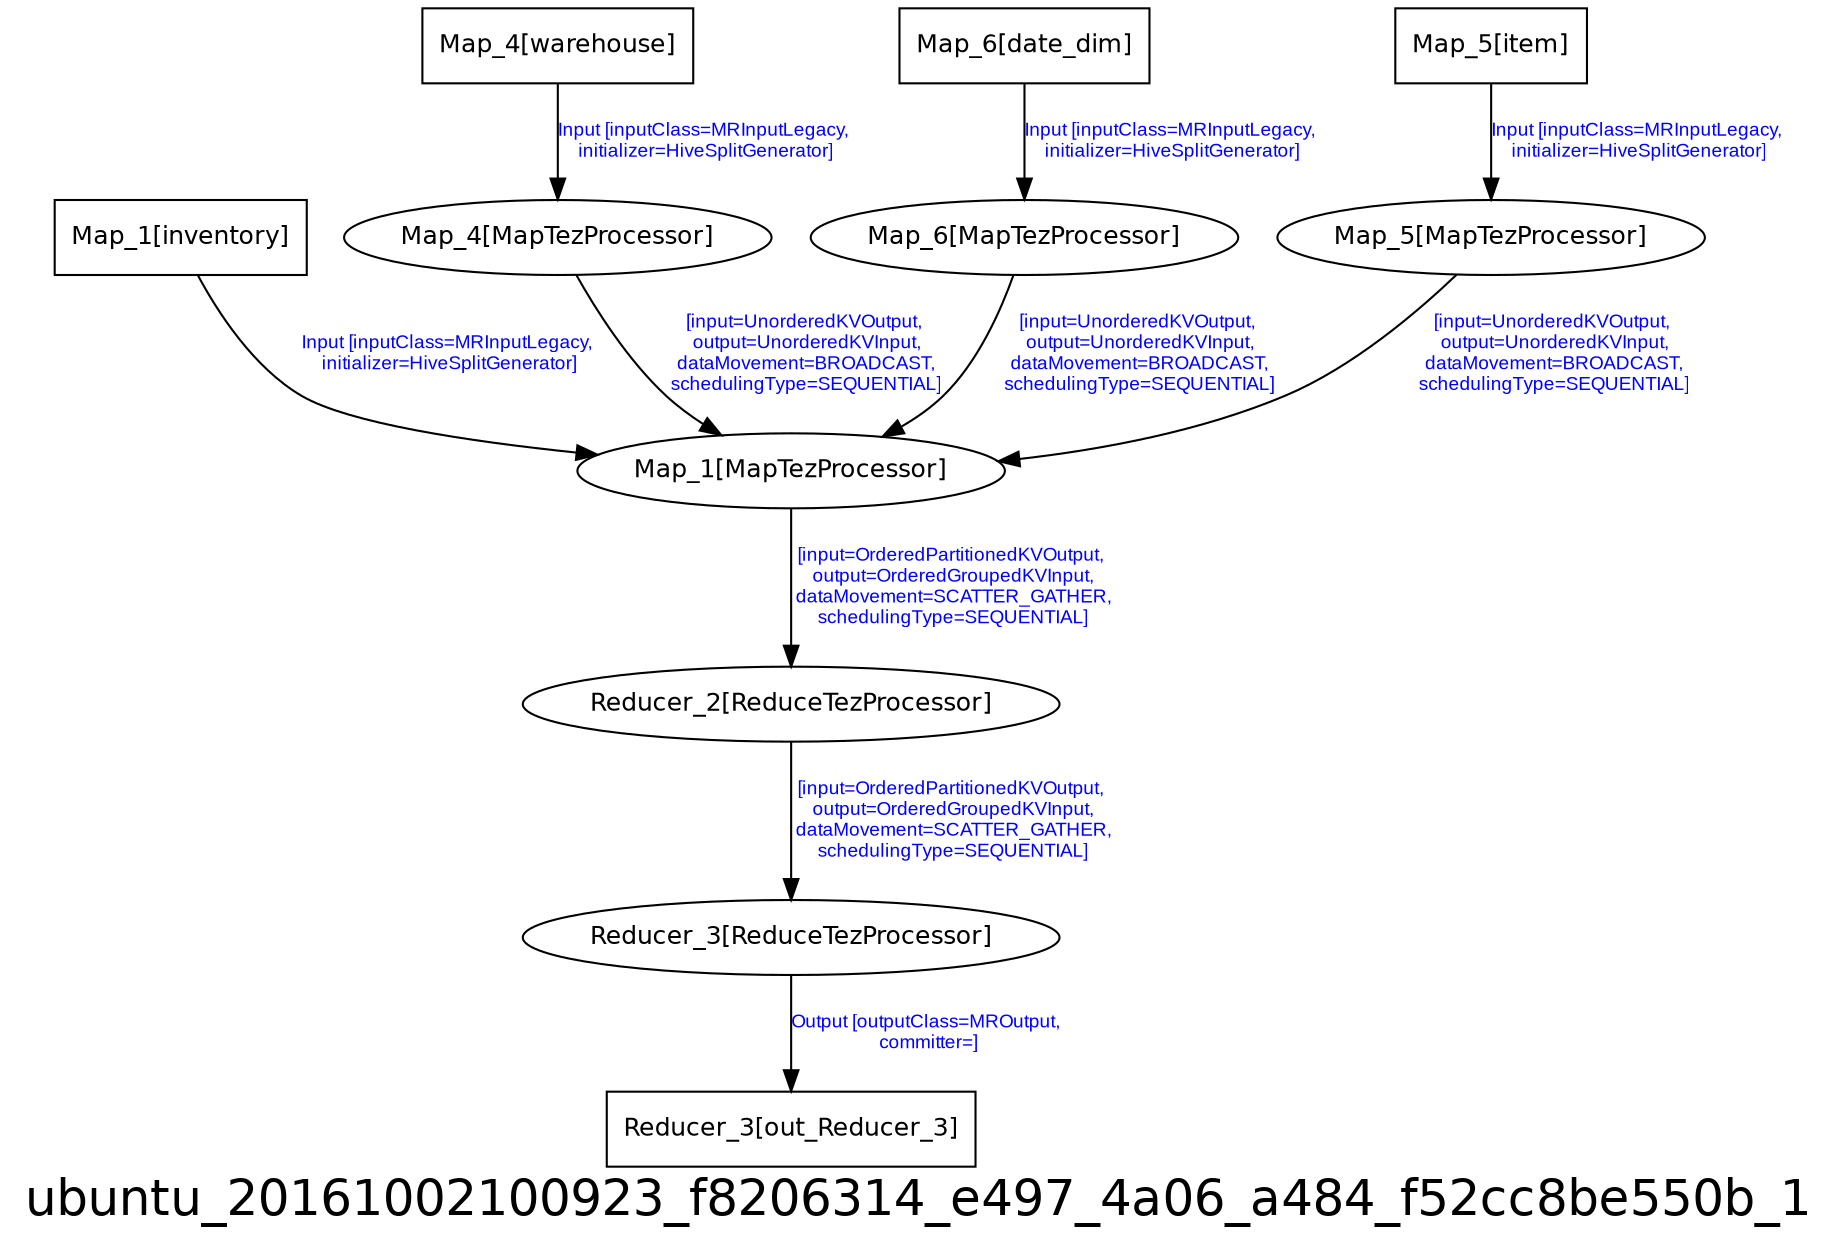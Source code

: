 digraph ubuntu_20161002100923_f8206314_e497_4a06_a484_f52cc8be550b_1 {
graph [ label="ubuntu_20161002100923_f8206314_e497_4a06_a484_f52cc8be550b_1", fontsize=24, fontname=Helvetica];
node [fontsize=12, fontname=Helvetica];
edge [fontsize=9, fontcolor=blue, fontname=Arial];
"ubuntu_20161002100923_f8206314_e497_4a06_a484_f52cc8be550b_1.Map_1_inventory" [ label = "Map_1[inventory]", shape = "box" ];
"ubuntu_20161002100923_f8206314_e497_4a06_a484_f52cc8be550b_1.Map_1_inventory" -> "ubuntu_20161002100923_f8206314_e497_4a06_a484_f52cc8be550b_1.Map_1" [ label = "Input [inputClass=MRInputLegacy,\n initializer=HiveSplitGenerator]" ];
"ubuntu_20161002100923_f8206314_e497_4a06_a484_f52cc8be550b_1.Map_4" [ label = "Map_4[MapTezProcessor]" ];
"ubuntu_20161002100923_f8206314_e497_4a06_a484_f52cc8be550b_1.Map_4" -> "ubuntu_20161002100923_f8206314_e497_4a06_a484_f52cc8be550b_1.Map_1" [ label = "[input=UnorderedKVOutput,\n output=UnorderedKVInput,\n dataMovement=BROADCAST,\n schedulingType=SEQUENTIAL]" ];
"ubuntu_20161002100923_f8206314_e497_4a06_a484_f52cc8be550b_1.Map_4_warehouse" [ label = "Map_4[warehouse]", shape = "box" ];
"ubuntu_20161002100923_f8206314_e497_4a06_a484_f52cc8be550b_1.Map_4_warehouse" -> "ubuntu_20161002100923_f8206314_e497_4a06_a484_f52cc8be550b_1.Map_4" [ label = "Input [inputClass=MRInputLegacy,\n initializer=HiveSplitGenerator]" ];
"ubuntu_20161002100923_f8206314_e497_4a06_a484_f52cc8be550b_1.Map_6_date_dim" [ label = "Map_6[date_dim]", shape = "box" ];
"ubuntu_20161002100923_f8206314_e497_4a06_a484_f52cc8be550b_1.Map_6_date_dim" -> "ubuntu_20161002100923_f8206314_e497_4a06_a484_f52cc8be550b_1.Map_6" [ label = "Input [inputClass=MRInputLegacy,\n initializer=HiveSplitGenerator]" ];
"ubuntu_20161002100923_f8206314_e497_4a06_a484_f52cc8be550b_1.Map_5_item" [ label = "Map_5[item]", shape = "box" ];
"ubuntu_20161002100923_f8206314_e497_4a06_a484_f52cc8be550b_1.Map_5_item" -> "ubuntu_20161002100923_f8206314_e497_4a06_a484_f52cc8be550b_1.Map_5" [ label = "Input [inputClass=MRInputLegacy,\n initializer=HiveSplitGenerator]" ];
"ubuntu_20161002100923_f8206314_e497_4a06_a484_f52cc8be550b_1.Reducer_2" [ label = "Reducer_2[ReduceTezProcessor]" ];
"ubuntu_20161002100923_f8206314_e497_4a06_a484_f52cc8be550b_1.Reducer_2" -> "ubuntu_20161002100923_f8206314_e497_4a06_a484_f52cc8be550b_1.Reducer_3" [ label = "[input=OrderedPartitionedKVOutput,\n output=OrderedGroupedKVInput,\n dataMovement=SCATTER_GATHER,\n schedulingType=SEQUENTIAL]" ];
"ubuntu_20161002100923_f8206314_e497_4a06_a484_f52cc8be550b_1.Map_1" [ label = "Map_1[MapTezProcessor]" ];
"ubuntu_20161002100923_f8206314_e497_4a06_a484_f52cc8be550b_1.Map_1" -> "ubuntu_20161002100923_f8206314_e497_4a06_a484_f52cc8be550b_1.Reducer_2" [ label = "[input=OrderedPartitionedKVOutput,\n output=OrderedGroupedKVInput,\n dataMovement=SCATTER_GATHER,\n schedulingType=SEQUENTIAL]" ];
"ubuntu_20161002100923_f8206314_e497_4a06_a484_f52cc8be550b_1.Reducer_3" [ label = "Reducer_3[ReduceTezProcessor]" ];
"ubuntu_20161002100923_f8206314_e497_4a06_a484_f52cc8be550b_1.Reducer_3" -> "ubuntu_20161002100923_f8206314_e497_4a06_a484_f52cc8be550b_1.Reducer_3_out_Reducer_3" [ label = "Output [outputClass=MROutput,\n committer=]" ];
"ubuntu_20161002100923_f8206314_e497_4a06_a484_f52cc8be550b_1.Map_5" [ label = "Map_5[MapTezProcessor]" ];
"ubuntu_20161002100923_f8206314_e497_4a06_a484_f52cc8be550b_1.Map_5" -> "ubuntu_20161002100923_f8206314_e497_4a06_a484_f52cc8be550b_1.Map_1" [ label = "[input=UnorderedKVOutput,\n output=UnorderedKVInput,\n dataMovement=BROADCAST,\n schedulingType=SEQUENTIAL]" ];
"ubuntu_20161002100923_f8206314_e497_4a06_a484_f52cc8be550b_1.Map_6" [ label = "Map_6[MapTezProcessor]" ];
"ubuntu_20161002100923_f8206314_e497_4a06_a484_f52cc8be550b_1.Map_6" -> "ubuntu_20161002100923_f8206314_e497_4a06_a484_f52cc8be550b_1.Map_1" [ label = "[input=UnorderedKVOutput,\n output=UnorderedKVInput,\n dataMovement=BROADCAST,\n schedulingType=SEQUENTIAL]" ];
"ubuntu_20161002100923_f8206314_e497_4a06_a484_f52cc8be550b_1.Reducer_3_out_Reducer_3" [ label = "Reducer_3[out_Reducer_3]", shape = "box" ];
}
